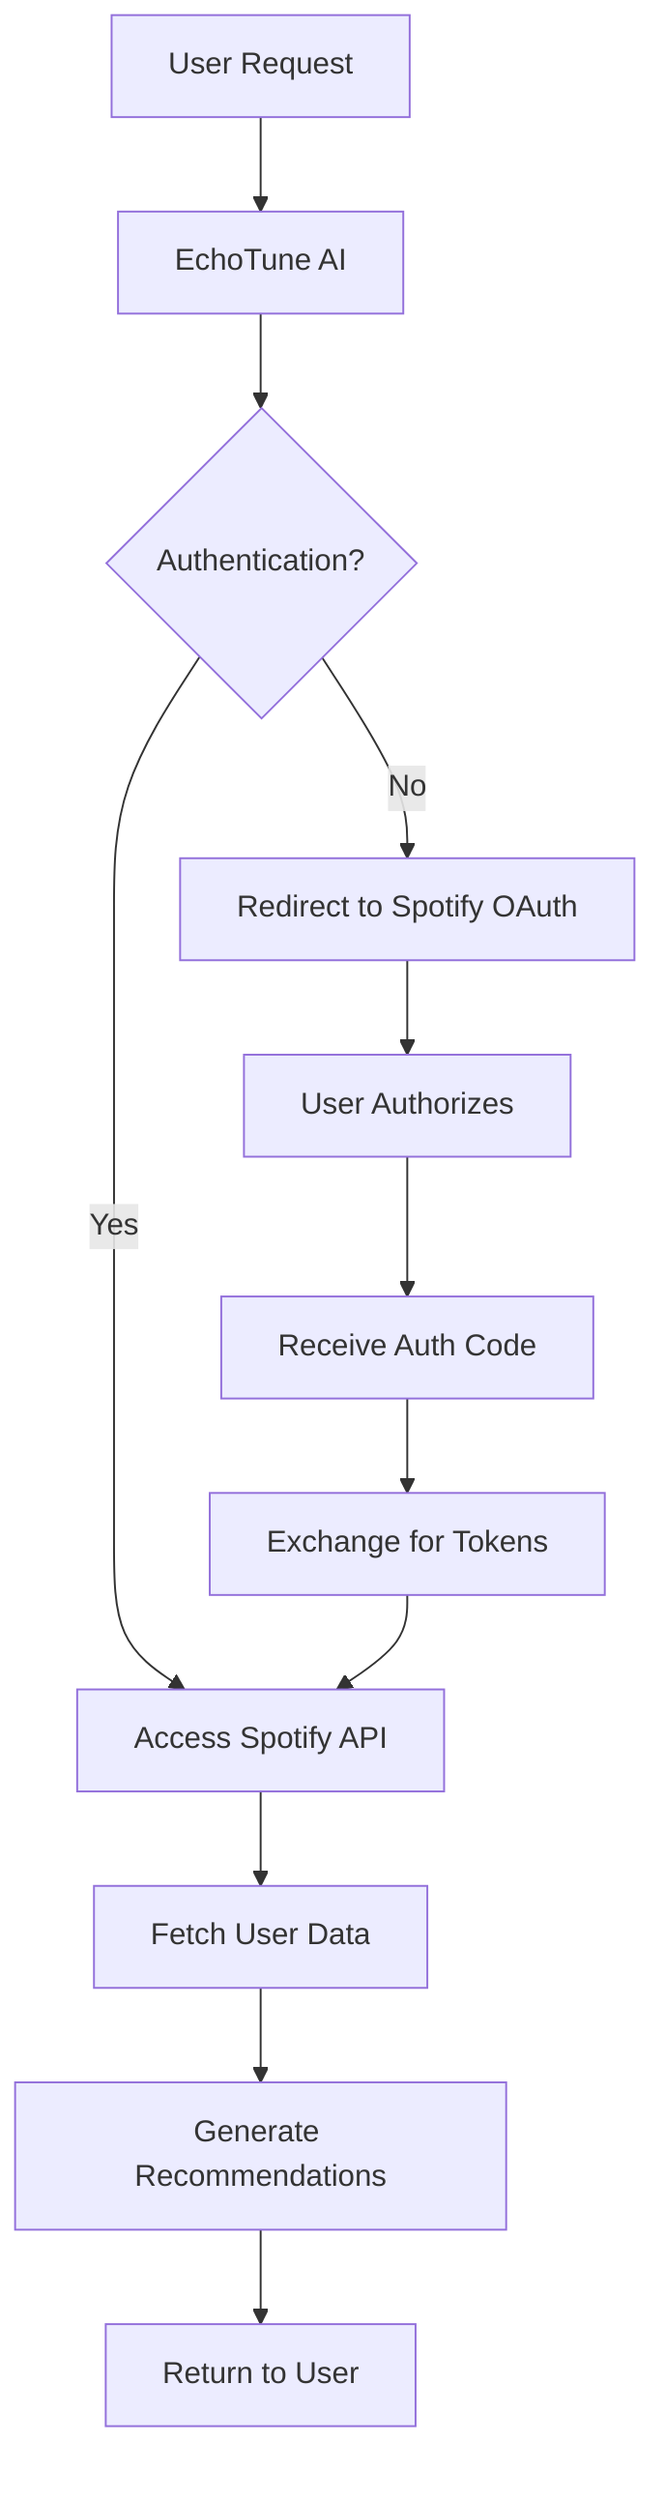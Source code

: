graph TD
          A[User Request] --> B[EchoTune AI]
          B --> C{Authentication?}
          C -->|No| D[Redirect to Spotify OAuth]
          C -->|Yes| E[Access Spotify API]
          D --> F[User Authorizes]
          F --> G[Receive Auth Code]
          G --> H[Exchange for Tokens]
          H --> E
          E --> I[Fetch User Data]
          I --> J[Generate Recommendations]
          J --> K[Return to User]